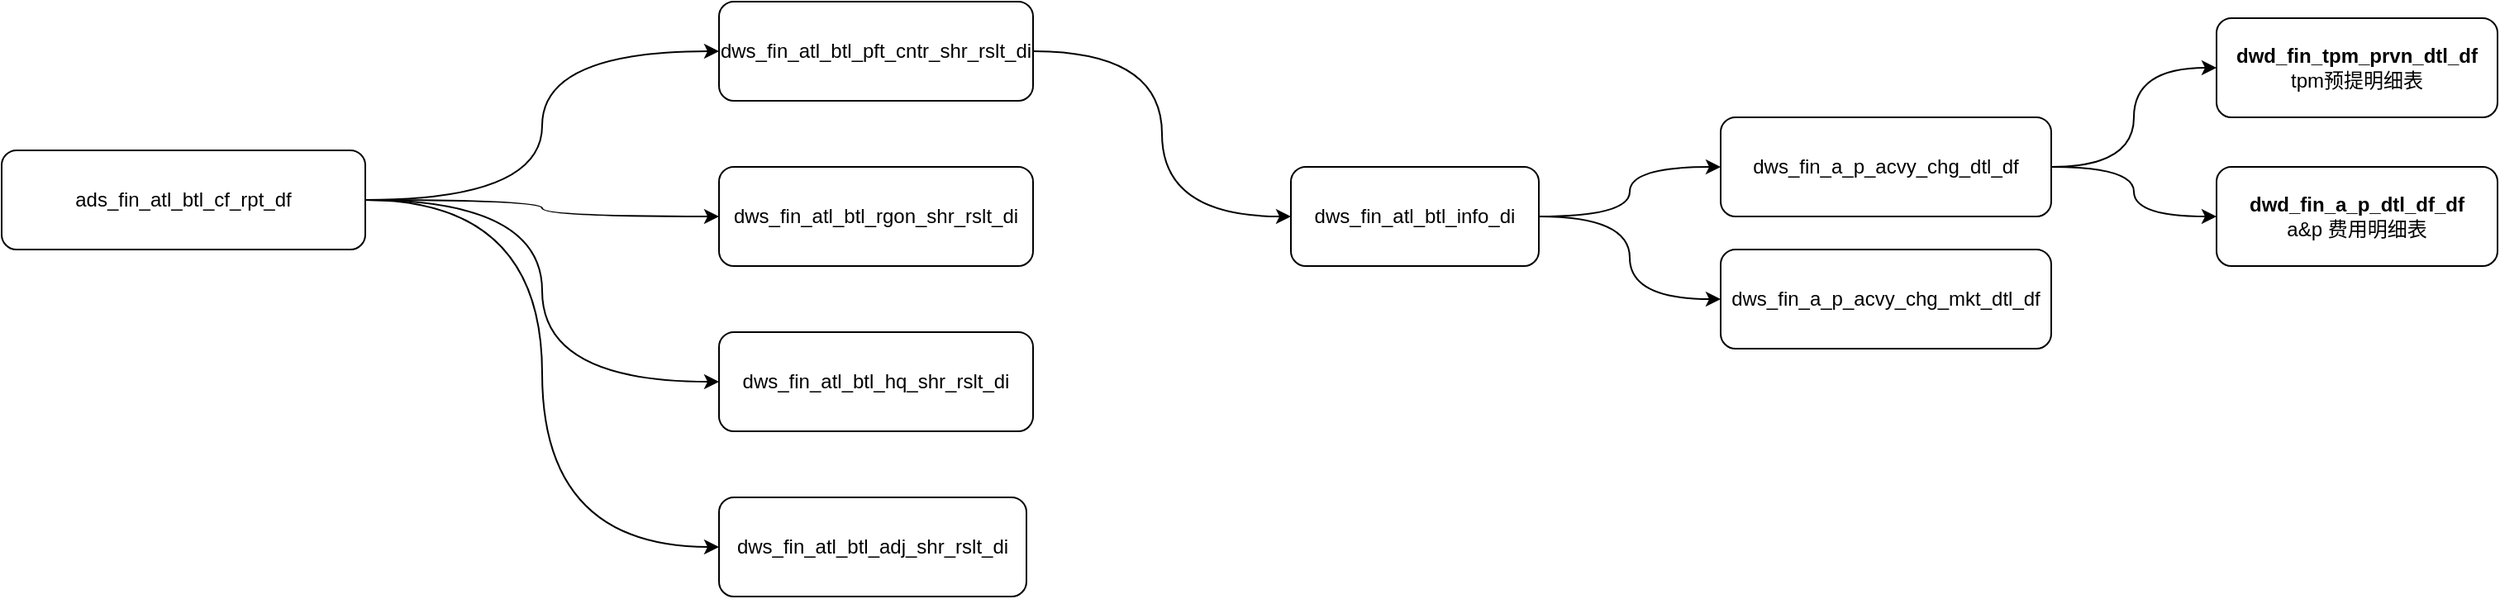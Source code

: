<mxfile version="24.7.8">
  <diagram name="第 1 页" id="iGHmIZ3LZTDbb6ntpi60">
    <mxGraphModel dx="1877" dy="652" grid="1" gridSize="10" guides="1" tooltips="1" connect="1" arrows="1" fold="1" page="1" pageScale="1" pageWidth="827" pageHeight="1169" math="0" shadow="0">
      <root>
        <mxCell id="0" />
        <mxCell id="1" parent="0" />
        <mxCell id="Ziax8fxTvrLB9GdavN1S-3" style="edgeStyle=orthogonalEdgeStyle;rounded=0;orthogonalLoop=1;jettySize=auto;html=1;entryX=0;entryY=0.5;entryDx=0;entryDy=0;curved=1;" edge="1" parent="1" source="Ziax8fxTvrLB9GdavN1S-1" target="Ziax8fxTvrLB9GdavN1S-2">
          <mxGeometry relative="1" as="geometry" />
        </mxCell>
        <mxCell id="Ziax8fxTvrLB9GdavN1S-5" style="edgeStyle=orthogonalEdgeStyle;rounded=0;orthogonalLoop=1;jettySize=auto;html=1;entryX=0;entryY=0.5;entryDx=0;entryDy=0;curved=1;" edge="1" parent="1" source="Ziax8fxTvrLB9GdavN1S-1" target="Ziax8fxTvrLB9GdavN1S-4">
          <mxGeometry relative="1" as="geometry" />
        </mxCell>
        <mxCell id="Ziax8fxTvrLB9GdavN1S-7" style="edgeStyle=orthogonalEdgeStyle;rounded=0;orthogonalLoop=1;jettySize=auto;html=1;entryX=0;entryY=0.5;entryDx=0;entryDy=0;curved=1;" edge="1" parent="1" source="Ziax8fxTvrLB9GdavN1S-1" target="Ziax8fxTvrLB9GdavN1S-6">
          <mxGeometry relative="1" as="geometry" />
        </mxCell>
        <mxCell id="Ziax8fxTvrLB9GdavN1S-9" style="edgeStyle=orthogonalEdgeStyle;rounded=0;orthogonalLoop=1;jettySize=auto;html=1;entryX=0;entryY=0.5;entryDx=0;entryDy=0;curved=1;" edge="1" parent="1" source="Ziax8fxTvrLB9GdavN1S-1" target="Ziax8fxTvrLB9GdavN1S-8">
          <mxGeometry relative="1" as="geometry" />
        </mxCell>
        <mxCell id="Ziax8fxTvrLB9GdavN1S-1" value="ads_fin_atl_btl_cf_rpt_df" style="rounded=1;whiteSpace=wrap;html=1;" vertex="1" parent="1">
          <mxGeometry x="-20" y="110" width="220" height="60" as="geometry" />
        </mxCell>
        <mxCell id="Ziax8fxTvrLB9GdavN1S-2" value="dws_fin_atl_btl_rgon_shr_rslt_di" style="rounded=1;html=1;whiteSpace=wrap;" vertex="1" parent="1">
          <mxGeometry x="414" y="120" width="190" height="60" as="geometry" />
        </mxCell>
        <mxCell id="Ziax8fxTvrLB9GdavN1S-11" style="edgeStyle=orthogonalEdgeStyle;rounded=0;orthogonalLoop=1;jettySize=auto;html=1;entryX=0;entryY=0.5;entryDx=0;entryDy=0;curved=1;" edge="1" parent="1" source="Ziax8fxTvrLB9GdavN1S-4" target="Ziax8fxTvrLB9GdavN1S-10">
          <mxGeometry relative="1" as="geometry" />
        </mxCell>
        <mxCell id="Ziax8fxTvrLB9GdavN1S-4" value="dws_fin_atl_btl_pft_cntr_shr_rslt_di" style="rounded=1;html=1;whiteSpace=wrap;" vertex="1" parent="1">
          <mxGeometry x="414" y="20" width="190" height="60" as="geometry" />
        </mxCell>
        <mxCell id="Ziax8fxTvrLB9GdavN1S-6" value="dws_fin_atl_btl_hq_shr_rslt_di" style="rounded=1;whiteSpace=wrap;html=1;" vertex="1" parent="1">
          <mxGeometry x="414" y="220" width="190" height="60" as="geometry" />
        </mxCell>
        <mxCell id="Ziax8fxTvrLB9GdavN1S-8" value="dws_fin_atl_btl_adj_shr_rslt_di" style="rounded=1;whiteSpace=wrap;html=1;" vertex="1" parent="1">
          <mxGeometry x="414" y="320" width="186" height="60" as="geometry" />
        </mxCell>
        <mxCell id="Ziax8fxTvrLB9GdavN1S-14" style="edgeStyle=orthogonalEdgeStyle;rounded=0;orthogonalLoop=1;jettySize=auto;html=1;entryX=0;entryY=0.5;entryDx=0;entryDy=0;curved=1;" edge="1" parent="1" source="Ziax8fxTvrLB9GdavN1S-10" target="Ziax8fxTvrLB9GdavN1S-12">
          <mxGeometry relative="1" as="geometry" />
        </mxCell>
        <mxCell id="Ziax8fxTvrLB9GdavN1S-15" style="edgeStyle=orthogonalEdgeStyle;rounded=0;orthogonalLoop=1;jettySize=auto;html=1;entryX=0;entryY=0.5;entryDx=0;entryDy=0;curved=1;" edge="1" parent="1" source="Ziax8fxTvrLB9GdavN1S-10" target="Ziax8fxTvrLB9GdavN1S-13">
          <mxGeometry relative="1" as="geometry" />
        </mxCell>
        <mxCell id="Ziax8fxTvrLB9GdavN1S-10" value="dws_fin_atl_btl_info_di" style="rounded=1;whiteSpace=wrap;html=1;" vertex="1" parent="1">
          <mxGeometry x="760" y="120" width="150" height="60" as="geometry" />
        </mxCell>
        <mxCell id="Ziax8fxTvrLB9GdavN1S-18" style="edgeStyle=orthogonalEdgeStyle;rounded=0;orthogonalLoop=1;jettySize=auto;html=1;curved=1;" edge="1" parent="1" source="Ziax8fxTvrLB9GdavN1S-12" target="Ziax8fxTvrLB9GdavN1S-16">
          <mxGeometry relative="1" as="geometry" />
        </mxCell>
        <mxCell id="Ziax8fxTvrLB9GdavN1S-19" style="edgeStyle=orthogonalEdgeStyle;rounded=0;orthogonalLoop=1;jettySize=auto;html=1;entryX=0;entryY=0.5;entryDx=0;entryDy=0;curved=1;" edge="1" parent="1" source="Ziax8fxTvrLB9GdavN1S-12" target="Ziax8fxTvrLB9GdavN1S-17">
          <mxGeometry relative="1" as="geometry" />
        </mxCell>
        <mxCell id="Ziax8fxTvrLB9GdavN1S-12" value="dws_fin_a_p_acvy_chg_dtl_df" style="rounded=1;whiteSpace=wrap;html=1;" vertex="1" parent="1">
          <mxGeometry x="1020" y="90" width="200" height="60" as="geometry" />
        </mxCell>
        <mxCell id="Ziax8fxTvrLB9GdavN1S-13" value="dws_fin_a_p_acvy_chg_mkt_dtl_df" style="rounded=1;whiteSpace=wrap;html=1;" vertex="1" parent="1">
          <mxGeometry x="1020" y="170" width="200" height="60" as="geometry" />
        </mxCell>
        <mxCell id="Ziax8fxTvrLB9GdavN1S-16" value="&lt;b&gt;dwd_fin_tpm_prvn_dtl_df&lt;/b&gt;&lt;br&gt;tpm预提明细表" style="rounded=1;whiteSpace=wrap;html=1;" vertex="1" parent="1">
          <mxGeometry x="1320" y="30" width="170" height="60" as="geometry" />
        </mxCell>
        <mxCell id="Ziax8fxTvrLB9GdavN1S-17" value="&lt;b&gt;dwd_fin_a_p_dtl_df_df&lt;/b&gt;&lt;br&gt;a&amp;amp;p 费用明细表" style="rounded=1;whiteSpace=wrap;html=1;" vertex="1" parent="1">
          <mxGeometry x="1320" y="120" width="170" height="60" as="geometry" />
        </mxCell>
      </root>
    </mxGraphModel>
  </diagram>
</mxfile>
